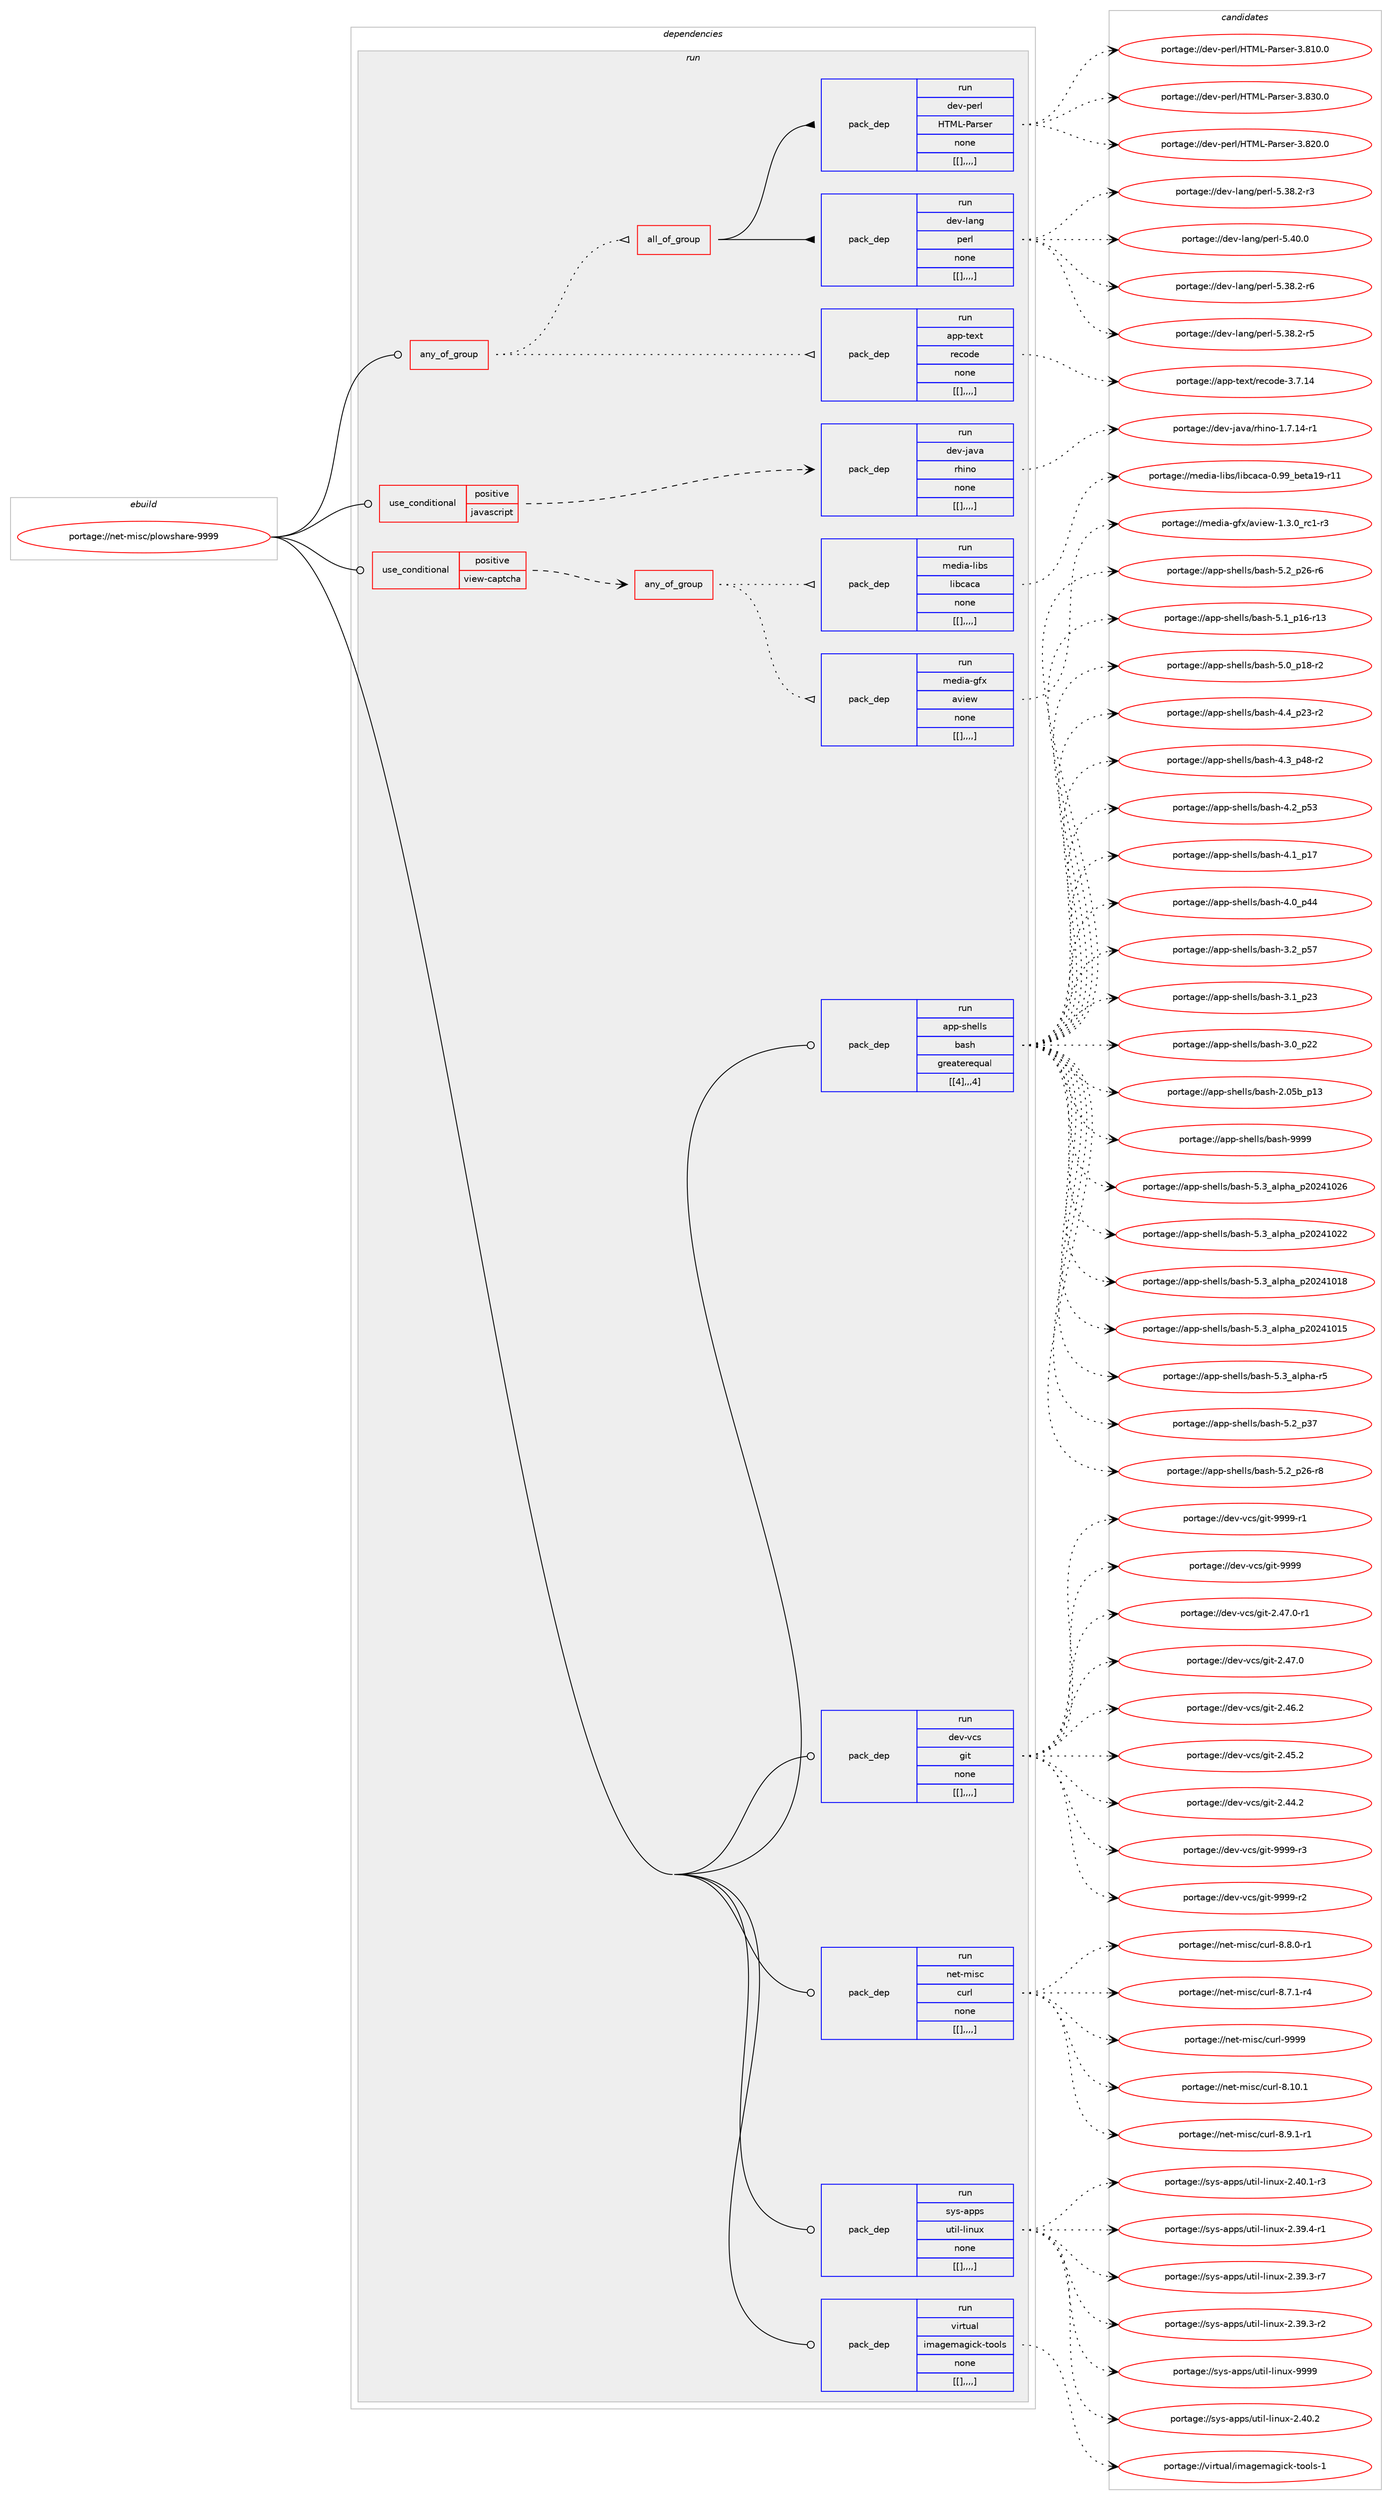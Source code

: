 digraph prolog {

# *************
# Graph options
# *************

newrank=true;
concentrate=true;
compound=true;
graph [rankdir=LR,fontname=Helvetica,fontsize=10,ranksep=1.5];#, ranksep=2.5, nodesep=0.2];
edge  [arrowhead=vee];
node  [fontname=Helvetica,fontsize=10];

# **********
# The ebuild
# **********

subgraph cluster_leftcol {
color=gray;
label=<<i>ebuild</i>>;
id [label="portage://net-misc/plowshare-9999", color=red, width=4, href="../net-misc/plowshare-9999.svg"];
}

# ****************
# The dependencies
# ****************

subgraph cluster_midcol {
color=gray;
label=<<i>dependencies</i>>;
subgraph cluster_compile {
fillcolor="#eeeeee";
style=filled;
label=<<i>compile</i>>;
}
subgraph cluster_compileandrun {
fillcolor="#eeeeee";
style=filled;
label=<<i>compile and run</i>>;
}
subgraph cluster_run {
fillcolor="#eeeeee";
style=filled;
label=<<i>run</i>>;
subgraph any2795 {
dependency396661 [label=<<TABLE BORDER="0" CELLBORDER="1" CELLSPACING="0" CELLPADDING="4"><TR><TD CELLPADDING="10">any_of_group</TD></TR></TABLE>>, shape=none, color=red];subgraph pack288987 {
dependency396691 [label=<<TABLE BORDER="0" CELLBORDER="1" CELLSPACING="0" CELLPADDING="4" WIDTH="220"><TR><TD ROWSPAN="6" CELLPADDING="30">pack_dep</TD></TR><TR><TD WIDTH="110">run</TD></TR><TR><TD>app-text</TD></TR><TR><TD>recode</TD></TR><TR><TD>none</TD></TR><TR><TD>[[],,,,]</TD></TR></TABLE>>, shape=none, color=blue];
}
dependency396661:e -> dependency396691:w [weight=20,style="dotted",arrowhead="oinv"];
subgraph all198 {
dependency396709 [label=<<TABLE BORDER="0" CELLBORDER="1" CELLSPACING="0" CELLPADDING="4"><TR><TD CELLPADDING="10">all_of_group</TD></TR></TABLE>>, shape=none, color=red];subgraph pack289021 {
dependency396748 [label=<<TABLE BORDER="0" CELLBORDER="1" CELLSPACING="0" CELLPADDING="4" WIDTH="220"><TR><TD ROWSPAN="6" CELLPADDING="30">pack_dep</TD></TR><TR><TD WIDTH="110">run</TD></TR><TR><TD>dev-lang</TD></TR><TR><TD>perl</TD></TR><TR><TD>none</TD></TR><TR><TD>[[],,,,]</TD></TR></TABLE>>, shape=none, color=blue];
}
dependency396709:e -> dependency396748:w [weight=20,style="solid",arrowhead="inv"];
subgraph pack289068 {
dependency396789 [label=<<TABLE BORDER="0" CELLBORDER="1" CELLSPACING="0" CELLPADDING="4" WIDTH="220"><TR><TD ROWSPAN="6" CELLPADDING="30">pack_dep</TD></TR><TR><TD WIDTH="110">run</TD></TR><TR><TD>dev-perl</TD></TR><TR><TD>HTML-Parser</TD></TR><TR><TD>none</TD></TR><TR><TD>[[],,,,]</TD></TR></TABLE>>, shape=none, color=blue];
}
dependency396709:e -> dependency396789:w [weight=20,style="solid",arrowhead="inv"];
}
dependency396661:e -> dependency396709:w [weight=20,style="dotted",arrowhead="oinv"];
}
id:e -> dependency396661:w [weight=20,style="solid",arrowhead="odot"];
subgraph cond104721 {
dependency396794 [label=<<TABLE BORDER="0" CELLBORDER="1" CELLSPACING="0" CELLPADDING="4"><TR><TD ROWSPAN="3" CELLPADDING="10">use_conditional</TD></TR><TR><TD>positive</TD></TR><TR><TD>javascript</TD></TR></TABLE>>, shape=none, color=red];
subgraph pack289105 {
dependency396826 [label=<<TABLE BORDER="0" CELLBORDER="1" CELLSPACING="0" CELLPADDING="4" WIDTH="220"><TR><TD ROWSPAN="6" CELLPADDING="30">pack_dep</TD></TR><TR><TD WIDTH="110">run</TD></TR><TR><TD>dev-java</TD></TR><TR><TD>rhino</TD></TR><TR><TD>none</TD></TR><TR><TD>[[],,,,]</TD></TR></TABLE>>, shape=none, color=blue];
}
dependency396794:e -> dependency396826:w [weight=20,style="dashed",arrowhead="vee"];
}
id:e -> dependency396794:w [weight=20,style="solid",arrowhead="odot"];
subgraph cond104734 {
dependency396852 [label=<<TABLE BORDER="0" CELLBORDER="1" CELLSPACING="0" CELLPADDING="4"><TR><TD ROWSPAN="3" CELLPADDING="10">use_conditional</TD></TR><TR><TD>positive</TD></TR><TR><TD>view-captcha</TD></TR></TABLE>>, shape=none, color=red];
subgraph any2802 {
dependency396958 [label=<<TABLE BORDER="0" CELLBORDER="1" CELLSPACING="0" CELLPADDING="4"><TR><TD CELLPADDING="10">any_of_group</TD></TR></TABLE>>, shape=none, color=red];subgraph pack289201 {
dependency396959 [label=<<TABLE BORDER="0" CELLBORDER="1" CELLSPACING="0" CELLPADDING="4" WIDTH="220"><TR><TD ROWSPAN="6" CELLPADDING="30">pack_dep</TD></TR><TR><TD WIDTH="110">run</TD></TR><TR><TD>media-gfx</TD></TR><TR><TD>aview</TD></TR><TR><TD>none</TD></TR><TR><TD>[[],,,,]</TD></TR></TABLE>>, shape=none, color=blue];
}
dependency396958:e -> dependency396959:w [weight=20,style="dotted",arrowhead="oinv"];
subgraph pack289276 {
dependency397069 [label=<<TABLE BORDER="0" CELLBORDER="1" CELLSPACING="0" CELLPADDING="4" WIDTH="220"><TR><TD ROWSPAN="6" CELLPADDING="30">pack_dep</TD></TR><TR><TD WIDTH="110">run</TD></TR><TR><TD>media-libs</TD></TR><TR><TD>libcaca</TD></TR><TR><TD>none</TD></TR><TR><TD>[[],,,,]</TD></TR></TABLE>>, shape=none, color=blue];
}
dependency396958:e -> dependency397069:w [weight=20,style="dotted",arrowhead="oinv"];
}
dependency396852:e -> dependency396958:w [weight=20,style="dashed",arrowhead="vee"];
}
id:e -> dependency396852:w [weight=20,style="solid",arrowhead="odot"];
subgraph pack289281 {
dependency397075 [label=<<TABLE BORDER="0" CELLBORDER="1" CELLSPACING="0" CELLPADDING="4" WIDTH="220"><TR><TD ROWSPAN="6" CELLPADDING="30">pack_dep</TD></TR><TR><TD WIDTH="110">run</TD></TR><TR><TD>app-shells</TD></TR><TR><TD>bash</TD></TR><TR><TD>greaterequal</TD></TR><TR><TD>[[4],,,4]</TD></TR></TABLE>>, shape=none, color=blue];
}
id:e -> dependency397075:w [weight=20,style="solid",arrowhead="odot"];
subgraph pack289314 {
dependency397127 [label=<<TABLE BORDER="0" CELLBORDER="1" CELLSPACING="0" CELLPADDING="4" WIDTH="220"><TR><TD ROWSPAN="6" CELLPADDING="30">pack_dep</TD></TR><TR><TD WIDTH="110">run</TD></TR><TR><TD>dev-vcs</TD></TR><TR><TD>git</TD></TR><TR><TD>none</TD></TR><TR><TD>[[],,,,]</TD></TR></TABLE>>, shape=none, color=blue];
}
id:e -> dependency397127:w [weight=20,style="solid",arrowhead="odot"];
subgraph pack289317 {
dependency397160 [label=<<TABLE BORDER="0" CELLBORDER="1" CELLSPACING="0" CELLPADDING="4" WIDTH="220"><TR><TD ROWSPAN="6" CELLPADDING="30">pack_dep</TD></TR><TR><TD WIDTH="110">run</TD></TR><TR><TD>net-misc</TD></TR><TR><TD>curl</TD></TR><TR><TD>none</TD></TR><TR><TD>[[],,,,]</TD></TR></TABLE>>, shape=none, color=blue];
}
id:e -> dependency397160:w [weight=20,style="solid",arrowhead="odot"];
subgraph pack289365 {
dependency397199 [label=<<TABLE BORDER="0" CELLBORDER="1" CELLSPACING="0" CELLPADDING="4" WIDTH="220"><TR><TD ROWSPAN="6" CELLPADDING="30">pack_dep</TD></TR><TR><TD WIDTH="110">run</TD></TR><TR><TD>sys-apps</TD></TR><TR><TD>util-linux</TD></TR><TR><TD>none</TD></TR><TR><TD>[[],,,,]</TD></TR></TABLE>>, shape=none, color=blue];
}
id:e -> dependency397199:w [weight=20,style="solid",arrowhead="odot"];
subgraph pack289367 {
dependency397206 [label=<<TABLE BORDER="0" CELLBORDER="1" CELLSPACING="0" CELLPADDING="4" WIDTH="220"><TR><TD ROWSPAN="6" CELLPADDING="30">pack_dep</TD></TR><TR><TD WIDTH="110">run</TD></TR><TR><TD>virtual</TD></TR><TR><TD>imagemagick-tools</TD></TR><TR><TD>none</TD></TR><TR><TD>[[],,,,]</TD></TR></TABLE>>, shape=none, color=blue];
}
id:e -> dependency397206:w [weight=20,style="solid",arrowhead="odot"];
}
}

# **************
# The candidates
# **************

subgraph cluster_choices {
rank=same;
color=gray;
label=<<i>candidates</i>>;

subgraph choice288635 {
color=black;
nodesep=1;
choice9711211245116101120116471141019911110010145514655464952 [label="portage://app-text/recode-3.7.14", color=red, width=4,href="../app-text/recode-3.7.14.svg"];
dependency396691:e -> choice9711211245116101120116471141019911110010145514655464952:w [style=dotted,weight="100"];
}
subgraph choice288660 {
color=black;
nodesep=1;
choice10010111845108971101034711210111410845534652484648 [label="portage://dev-lang/perl-5.40.0", color=red, width=4,href="../dev-lang/perl-5.40.0.svg"];
choice100101118451089711010347112101114108455346515646504511454 [label="portage://dev-lang/perl-5.38.2-r6", color=red, width=4,href="../dev-lang/perl-5.38.2-r6.svg"];
choice100101118451089711010347112101114108455346515646504511453 [label="portage://dev-lang/perl-5.38.2-r5", color=red, width=4,href="../dev-lang/perl-5.38.2-r5.svg"];
choice100101118451089711010347112101114108455346515646504511451 [label="portage://dev-lang/perl-5.38.2-r3", color=red, width=4,href="../dev-lang/perl-5.38.2-r3.svg"];
dependency396748:e -> choice10010111845108971101034711210111410845534652484648:w [style=dotted,weight="100"];
dependency396748:e -> choice100101118451089711010347112101114108455346515646504511454:w [style=dotted,weight="100"];
dependency396748:e -> choice100101118451089711010347112101114108455346515646504511453:w [style=dotted,weight="100"];
dependency396748:e -> choice100101118451089711010347112101114108455346515646504511451:w [style=dotted,weight="100"];
}
subgraph choice288676 {
color=black;
nodesep=1;
choice1001011184511210111410847728477764580971141151011144551465651484648 [label="portage://dev-perl/HTML-Parser-3.830.0", color=red, width=4,href="../dev-perl/HTML-Parser-3.830.0.svg"];
choice1001011184511210111410847728477764580971141151011144551465650484648 [label="portage://dev-perl/HTML-Parser-3.820.0", color=red, width=4,href="../dev-perl/HTML-Parser-3.820.0.svg"];
choice1001011184511210111410847728477764580971141151011144551465649484648 [label="portage://dev-perl/HTML-Parser-3.810.0", color=red, width=4,href="../dev-perl/HTML-Parser-3.810.0.svg"];
dependency396789:e -> choice1001011184511210111410847728477764580971141151011144551465651484648:w [style=dotted,weight="100"];
dependency396789:e -> choice1001011184511210111410847728477764580971141151011144551465650484648:w [style=dotted,weight="100"];
dependency396789:e -> choice1001011184511210111410847728477764580971141151011144551465649484648:w [style=dotted,weight="100"];
}
subgraph choice288740 {
color=black;
nodesep=1;
choice10010111845106971189747114104105110111454946554649524511449 [label="portage://dev-java/rhino-1.7.14-r1", color=red, width=4,href="../dev-java/rhino-1.7.14-r1.svg"];
dependency396826:e -> choice10010111845106971189747114104105110111454946554649524511449:w [style=dotted,weight="100"];
}
subgraph choice288742 {
color=black;
nodesep=1;
choice109101100105974510310212047971181051011194549465146489511499494511451 [label="portage://media-gfx/aview-1.3.0_rc1-r3", color=red, width=4,href="../media-gfx/aview-1.3.0_rc1-r3.svg"];
dependency396959:e -> choice109101100105974510310212047971181051011194549465146489511499494511451:w [style=dotted,weight="100"];
}
subgraph choice288749 {
color=black;
nodesep=1;
choice10910110010597451081059811547108105989997999745484657579598101116974957451144949 [label="portage://media-libs/libcaca-0.99_beta19-r11", color=red, width=4,href="../media-libs/libcaca-0.99_beta19-r11.svg"];
dependency397069:e -> choice10910110010597451081059811547108105989997999745484657579598101116974957451144949:w [style=dotted,weight="100"];
}
subgraph choice288765 {
color=black;
nodesep=1;
choice97112112451151041011081081154798971151044557575757 [label="portage://app-shells/bash-9999", color=red, width=4,href="../app-shells/bash-9999.svg"];
choice971121124511510410110810811547989711510445534651959710811210497951125048505249485054 [label="portage://app-shells/bash-5.3_alpha_p20241026", color=red, width=4,href="../app-shells/bash-5.3_alpha_p20241026.svg"];
choice971121124511510410110810811547989711510445534651959710811210497951125048505249485050 [label="portage://app-shells/bash-5.3_alpha_p20241022", color=red, width=4,href="../app-shells/bash-5.3_alpha_p20241022.svg"];
choice971121124511510410110810811547989711510445534651959710811210497951125048505249484956 [label="portage://app-shells/bash-5.3_alpha_p20241018", color=red, width=4,href="../app-shells/bash-5.3_alpha_p20241018.svg"];
choice971121124511510410110810811547989711510445534651959710811210497951125048505249484953 [label="portage://app-shells/bash-5.3_alpha_p20241015", color=red, width=4,href="../app-shells/bash-5.3_alpha_p20241015.svg"];
choice9711211245115104101108108115479897115104455346519597108112104974511453 [label="portage://app-shells/bash-5.3_alpha-r5", color=red, width=4,href="../app-shells/bash-5.3_alpha-r5.svg"];
choice971121124511510410110810811547989711510445534650951125155 [label="portage://app-shells/bash-5.2_p37", color=red, width=4,href="../app-shells/bash-5.2_p37.svg"];
choice9711211245115104101108108115479897115104455346509511250544511456 [label="portage://app-shells/bash-5.2_p26-r8", color=red, width=4,href="../app-shells/bash-5.2_p26-r8.svg"];
choice9711211245115104101108108115479897115104455346509511250544511454 [label="portage://app-shells/bash-5.2_p26-r6", color=red, width=4,href="../app-shells/bash-5.2_p26-r6.svg"];
choice971121124511510410110810811547989711510445534649951124954451144951 [label="portage://app-shells/bash-5.1_p16-r13", color=red, width=4,href="../app-shells/bash-5.1_p16-r13.svg"];
choice9711211245115104101108108115479897115104455346489511249564511450 [label="portage://app-shells/bash-5.0_p18-r2", color=red, width=4,href="../app-shells/bash-5.0_p18-r2.svg"];
choice9711211245115104101108108115479897115104455246529511250514511450 [label="portage://app-shells/bash-4.4_p23-r2", color=red, width=4,href="../app-shells/bash-4.4_p23-r2.svg"];
choice9711211245115104101108108115479897115104455246519511252564511450 [label="portage://app-shells/bash-4.3_p48-r2", color=red, width=4,href="../app-shells/bash-4.3_p48-r2.svg"];
choice971121124511510410110810811547989711510445524650951125351 [label="portage://app-shells/bash-4.2_p53", color=red, width=4,href="../app-shells/bash-4.2_p53.svg"];
choice971121124511510410110810811547989711510445524649951124955 [label="portage://app-shells/bash-4.1_p17", color=red, width=4,href="../app-shells/bash-4.1_p17.svg"];
choice971121124511510410110810811547989711510445524648951125252 [label="portage://app-shells/bash-4.0_p44", color=red, width=4,href="../app-shells/bash-4.0_p44.svg"];
choice971121124511510410110810811547989711510445514650951125355 [label="portage://app-shells/bash-3.2_p57", color=red, width=4,href="../app-shells/bash-3.2_p57.svg"];
choice971121124511510410110810811547989711510445514649951125051 [label="portage://app-shells/bash-3.1_p23", color=red, width=4,href="../app-shells/bash-3.1_p23.svg"];
choice971121124511510410110810811547989711510445514648951125050 [label="portage://app-shells/bash-3.0_p22", color=red, width=4,href="../app-shells/bash-3.0_p22.svg"];
choice9711211245115104101108108115479897115104455046485398951124951 [label="portage://app-shells/bash-2.05b_p13", color=red, width=4,href="../app-shells/bash-2.05b_p13.svg"];
dependency397075:e -> choice97112112451151041011081081154798971151044557575757:w [style=dotted,weight="100"];
dependency397075:e -> choice971121124511510410110810811547989711510445534651959710811210497951125048505249485054:w [style=dotted,weight="100"];
dependency397075:e -> choice971121124511510410110810811547989711510445534651959710811210497951125048505249485050:w [style=dotted,weight="100"];
dependency397075:e -> choice971121124511510410110810811547989711510445534651959710811210497951125048505249484956:w [style=dotted,weight="100"];
dependency397075:e -> choice971121124511510410110810811547989711510445534651959710811210497951125048505249484953:w [style=dotted,weight="100"];
dependency397075:e -> choice9711211245115104101108108115479897115104455346519597108112104974511453:w [style=dotted,weight="100"];
dependency397075:e -> choice971121124511510410110810811547989711510445534650951125155:w [style=dotted,weight="100"];
dependency397075:e -> choice9711211245115104101108108115479897115104455346509511250544511456:w [style=dotted,weight="100"];
dependency397075:e -> choice9711211245115104101108108115479897115104455346509511250544511454:w [style=dotted,weight="100"];
dependency397075:e -> choice971121124511510410110810811547989711510445534649951124954451144951:w [style=dotted,weight="100"];
dependency397075:e -> choice9711211245115104101108108115479897115104455346489511249564511450:w [style=dotted,weight="100"];
dependency397075:e -> choice9711211245115104101108108115479897115104455246529511250514511450:w [style=dotted,weight="100"];
dependency397075:e -> choice9711211245115104101108108115479897115104455246519511252564511450:w [style=dotted,weight="100"];
dependency397075:e -> choice971121124511510410110810811547989711510445524650951125351:w [style=dotted,weight="100"];
dependency397075:e -> choice971121124511510410110810811547989711510445524649951124955:w [style=dotted,weight="100"];
dependency397075:e -> choice971121124511510410110810811547989711510445524648951125252:w [style=dotted,weight="100"];
dependency397075:e -> choice971121124511510410110810811547989711510445514650951125355:w [style=dotted,weight="100"];
dependency397075:e -> choice971121124511510410110810811547989711510445514649951125051:w [style=dotted,weight="100"];
dependency397075:e -> choice971121124511510410110810811547989711510445514648951125050:w [style=dotted,weight="100"];
dependency397075:e -> choice9711211245115104101108108115479897115104455046485398951124951:w [style=dotted,weight="100"];
}
subgraph choice288799 {
color=black;
nodesep=1;
choice10010111845118991154710310511645575757574511451 [label="portage://dev-vcs/git-9999-r3", color=red, width=4,href="../dev-vcs/git-9999-r3.svg"];
choice10010111845118991154710310511645575757574511450 [label="portage://dev-vcs/git-9999-r2", color=red, width=4,href="../dev-vcs/git-9999-r2.svg"];
choice10010111845118991154710310511645575757574511449 [label="portage://dev-vcs/git-9999-r1", color=red, width=4,href="../dev-vcs/git-9999-r1.svg"];
choice1001011184511899115471031051164557575757 [label="portage://dev-vcs/git-9999", color=red, width=4,href="../dev-vcs/git-9999.svg"];
choice100101118451189911547103105116455046525546484511449 [label="portage://dev-vcs/git-2.47.0-r1", color=red, width=4,href="../dev-vcs/git-2.47.0-r1.svg"];
choice10010111845118991154710310511645504652554648 [label="portage://dev-vcs/git-2.47.0", color=red, width=4,href="../dev-vcs/git-2.47.0.svg"];
choice10010111845118991154710310511645504652544650 [label="portage://dev-vcs/git-2.46.2", color=red, width=4,href="../dev-vcs/git-2.46.2.svg"];
choice10010111845118991154710310511645504652534650 [label="portage://dev-vcs/git-2.45.2", color=red, width=4,href="../dev-vcs/git-2.45.2.svg"];
choice10010111845118991154710310511645504652524650 [label="portage://dev-vcs/git-2.44.2", color=red, width=4,href="../dev-vcs/git-2.44.2.svg"];
dependency397127:e -> choice10010111845118991154710310511645575757574511451:w [style=dotted,weight="100"];
dependency397127:e -> choice10010111845118991154710310511645575757574511450:w [style=dotted,weight="100"];
dependency397127:e -> choice10010111845118991154710310511645575757574511449:w [style=dotted,weight="100"];
dependency397127:e -> choice1001011184511899115471031051164557575757:w [style=dotted,weight="100"];
dependency397127:e -> choice100101118451189911547103105116455046525546484511449:w [style=dotted,weight="100"];
dependency397127:e -> choice10010111845118991154710310511645504652554648:w [style=dotted,weight="100"];
dependency397127:e -> choice10010111845118991154710310511645504652544650:w [style=dotted,weight="100"];
dependency397127:e -> choice10010111845118991154710310511645504652534650:w [style=dotted,weight="100"];
dependency397127:e -> choice10010111845118991154710310511645504652524650:w [style=dotted,weight="100"];
}
subgraph choice288884 {
color=black;
nodesep=1;
choice110101116451091051159947991171141084557575757 [label="portage://net-misc/curl-9999", color=red, width=4,href="../net-misc/curl-9999.svg"];
choice1101011164510910511599479911711410845564649484649 [label="portage://net-misc/curl-8.10.1", color=red, width=4,href="../net-misc/curl-8.10.1.svg"];
choice110101116451091051159947991171141084556465746494511449 [label="portage://net-misc/curl-8.9.1-r1", color=red, width=4,href="../net-misc/curl-8.9.1-r1.svg"];
choice110101116451091051159947991171141084556465646484511449 [label="portage://net-misc/curl-8.8.0-r1", color=red, width=4,href="../net-misc/curl-8.8.0-r1.svg"];
choice110101116451091051159947991171141084556465546494511452 [label="portage://net-misc/curl-8.7.1-r4", color=red, width=4,href="../net-misc/curl-8.7.1-r4.svg"];
dependency397160:e -> choice110101116451091051159947991171141084557575757:w [style=dotted,weight="100"];
dependency397160:e -> choice1101011164510910511599479911711410845564649484649:w [style=dotted,weight="100"];
dependency397160:e -> choice110101116451091051159947991171141084556465746494511449:w [style=dotted,weight="100"];
dependency397160:e -> choice110101116451091051159947991171141084556465646484511449:w [style=dotted,weight="100"];
dependency397160:e -> choice110101116451091051159947991171141084556465546494511452:w [style=dotted,weight="100"];
}
subgraph choice288902 {
color=black;
nodesep=1;
choice115121115459711211211547117116105108451081051101171204557575757 [label="portage://sys-apps/util-linux-9999", color=red, width=4,href="../sys-apps/util-linux-9999.svg"];
choice1151211154597112112115471171161051084510810511011712045504652484650 [label="portage://sys-apps/util-linux-2.40.2", color=red, width=4,href="../sys-apps/util-linux-2.40.2.svg"];
choice11512111545971121121154711711610510845108105110117120455046524846494511451 [label="portage://sys-apps/util-linux-2.40.1-r3", color=red, width=4,href="../sys-apps/util-linux-2.40.1-r3.svg"];
choice11512111545971121121154711711610510845108105110117120455046515746524511449 [label="portage://sys-apps/util-linux-2.39.4-r1", color=red, width=4,href="../sys-apps/util-linux-2.39.4-r1.svg"];
choice11512111545971121121154711711610510845108105110117120455046515746514511455 [label="portage://sys-apps/util-linux-2.39.3-r7", color=red, width=4,href="../sys-apps/util-linux-2.39.3-r7.svg"];
choice11512111545971121121154711711610510845108105110117120455046515746514511450 [label="portage://sys-apps/util-linux-2.39.3-r2", color=red, width=4,href="../sys-apps/util-linux-2.39.3-r2.svg"];
dependency397199:e -> choice115121115459711211211547117116105108451081051101171204557575757:w [style=dotted,weight="100"];
dependency397199:e -> choice1151211154597112112115471171161051084510810511011712045504652484650:w [style=dotted,weight="100"];
dependency397199:e -> choice11512111545971121121154711711610510845108105110117120455046524846494511451:w [style=dotted,weight="100"];
dependency397199:e -> choice11512111545971121121154711711610510845108105110117120455046515746524511449:w [style=dotted,weight="100"];
dependency397199:e -> choice11512111545971121121154711711610510845108105110117120455046515746514511455:w [style=dotted,weight="100"];
dependency397199:e -> choice11512111545971121121154711711610510845108105110117120455046515746514511450:w [style=dotted,weight="100"];
}
subgraph choice288912 {
color=black;
nodesep=1;
choice1181051141161179710847105109971031011099710310599107451161111111081154549 [label="portage://virtual/imagemagick-tools-1", color=red, width=4,href="../virtual/imagemagick-tools-1.svg"];
dependency397206:e -> choice1181051141161179710847105109971031011099710310599107451161111111081154549:w [style=dotted,weight="100"];
}
}

}
